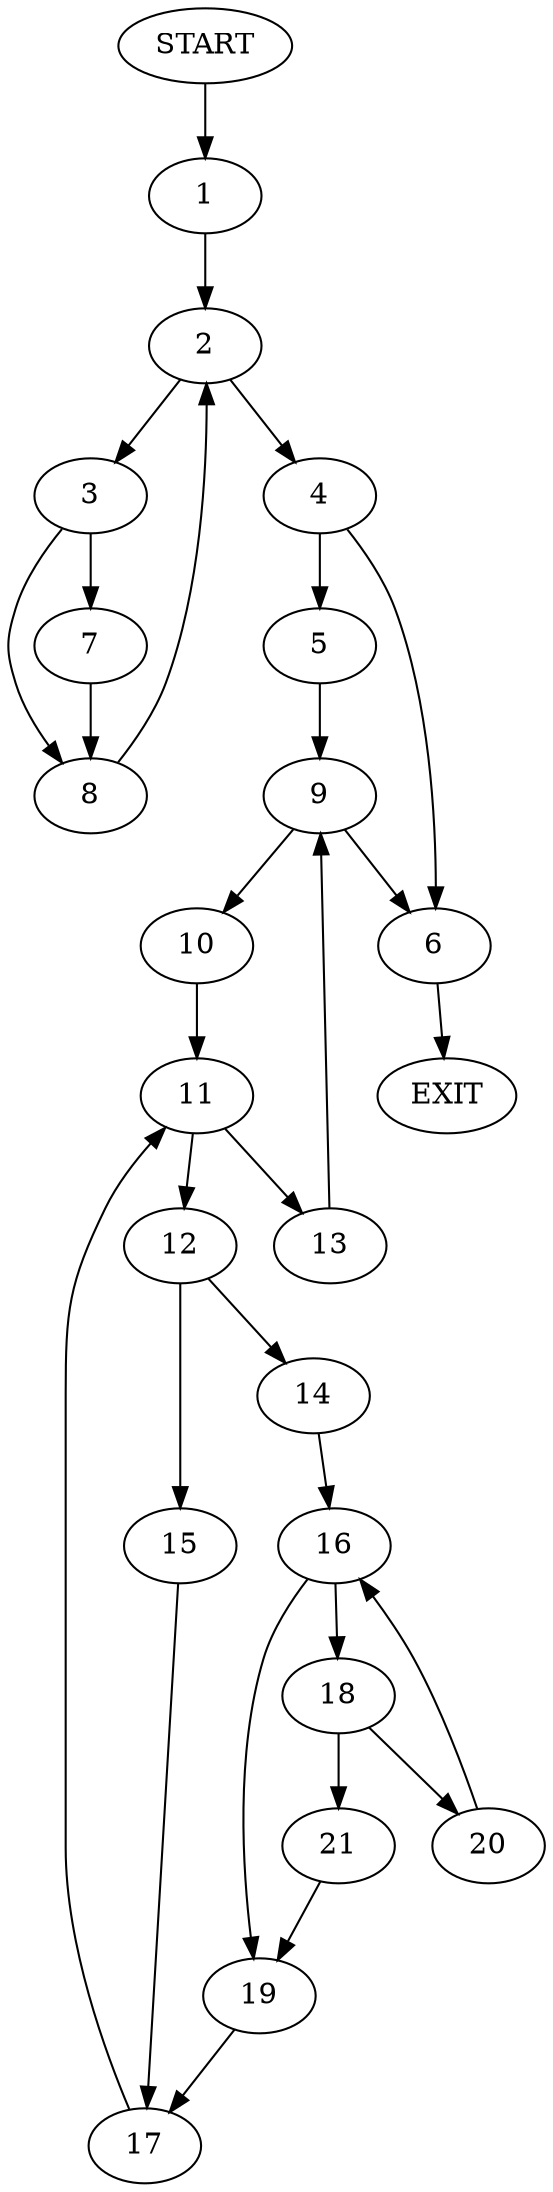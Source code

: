 digraph {
0 [label="START"]
22 [label="EXIT"]
0 -> 1
1 -> 2
2 -> 3
2 -> 4
4 -> 5
4 -> 6
3 -> 7
3 -> 8
7 -> 8
8 -> 2
5 -> 9
6 -> 22
9 -> 10
9 -> 6
10 -> 11
11 -> 12
11 -> 13
12 -> 14
12 -> 15
13 -> 9
14 -> 16
15 -> 17
16 -> 18
16 -> 19
19 -> 17
18 -> 20
18 -> 21
21 -> 19
20 -> 16
17 -> 11
}
